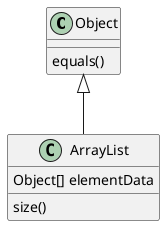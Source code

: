@startuml Class example
Object <|-- ArrayList

Object : equals()
ArrayList : Object[] elementData
ArrayList : size()

@enduml